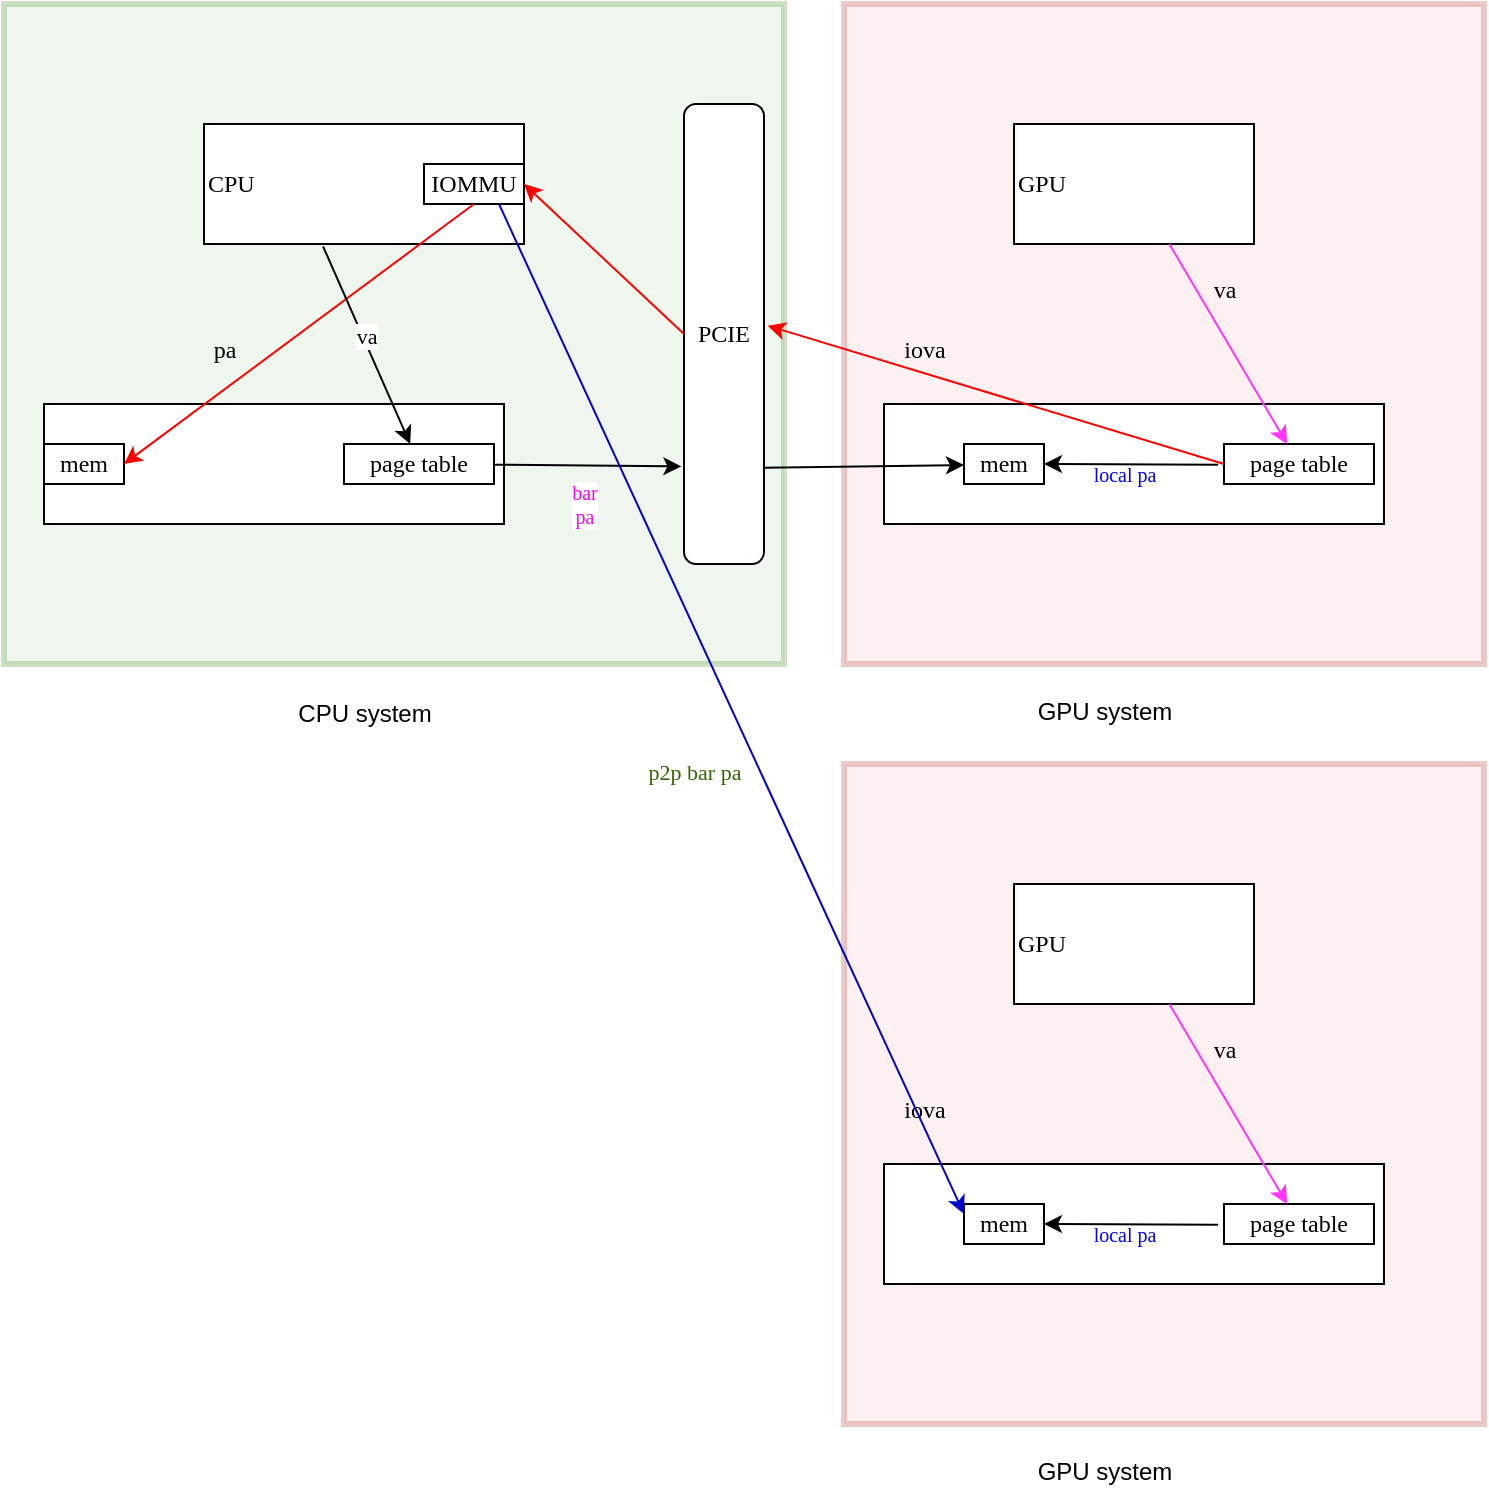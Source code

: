 <mxfile version="22.1.4" type="github">
  <diagram name="第 1 页" id="gZoeROmIox5KtovJomb4">
    <mxGraphModel dx="903" dy="688" grid="1" gridSize="10" guides="1" tooltips="1" connect="1" arrows="1" fold="1" page="1" pageScale="1" pageWidth="827" pageHeight="1169" math="0" shadow="0">
      <root>
        <mxCell id="0" />
        <mxCell id="1" parent="0" />
        <mxCell id="JhQzxtDdnRuOIg8W1DeD-37" value="" style="rounded=0;whiteSpace=wrap;html=1;textOpacity=0;opacity=30;strokeWidth=3;fillColor=#f8cecc;strokeColor=#b85450;" vertex="1" parent="1">
          <mxGeometry x="440" y="60" width="320" height="330" as="geometry" />
        </mxCell>
        <mxCell id="JhQzxtDdnRuOIg8W1DeD-38" value="" style="rounded=0;whiteSpace=wrap;html=1;textOpacity=0;opacity=40;strokeWidth=3;fillColor=#d5e8d4;strokeColor=#82b366;" vertex="1" parent="1">
          <mxGeometry x="20" y="60" width="390" height="330" as="geometry" />
        </mxCell>
        <mxCell id="JhQzxtDdnRuOIg8W1DeD-1" value="&lt;div align=&quot;left&quot;&gt;CPU&lt;/div&gt;" style="rounded=0;whiteSpace=wrap;html=1;align=left;fontFamily=Times New Roman;" vertex="1" parent="1">
          <mxGeometry x="120" y="120" width="160" height="60" as="geometry" />
        </mxCell>
        <mxCell id="JhQzxtDdnRuOIg8W1DeD-2" value="&lt;div align=&quot;left&quot;&gt;GPU&lt;/div&gt;" style="rounded=0;whiteSpace=wrap;html=1;align=left;fontFamily=Times New Roman;" vertex="1" parent="1">
          <mxGeometry x="525" y="120" width="120" height="60" as="geometry" />
        </mxCell>
        <mxCell id="JhQzxtDdnRuOIg8W1DeD-3" value="" style="rounded=0;whiteSpace=wrap;html=1;fontFamily=Times New Roman;" vertex="1" parent="1">
          <mxGeometry x="40" y="260" width="230" height="60" as="geometry" />
        </mxCell>
        <mxCell id="JhQzxtDdnRuOIg8W1DeD-4" value="" style="rounded=0;whiteSpace=wrap;html=1;fontFamily=Times New Roman;" vertex="1" parent="1">
          <mxGeometry x="460" y="260" width="250" height="60" as="geometry" />
        </mxCell>
        <mxCell id="JhQzxtDdnRuOIg8W1DeD-5" value="PCIE" style="rounded=1;whiteSpace=wrap;html=1;fontFamily=Times New Roman;" vertex="1" parent="1">
          <mxGeometry x="360" y="110" width="40" height="230" as="geometry" />
        </mxCell>
        <mxCell id="JhQzxtDdnRuOIg8W1DeD-6" value="&lt;div&gt;page table&lt;/div&gt;" style="rounded=0;whiteSpace=wrap;html=1;fontFamily=Times New Roman;" vertex="1" parent="1">
          <mxGeometry x="190" y="280" width="75" height="20" as="geometry" />
        </mxCell>
        <mxCell id="JhQzxtDdnRuOIg8W1DeD-7" value="&lt;div&gt;page table&lt;/div&gt;" style="rounded=0;whiteSpace=wrap;html=1;fontFamily=Times New Roman;" vertex="1" parent="1">
          <mxGeometry x="630" y="280" width="75" height="20" as="geometry" />
        </mxCell>
        <mxCell id="JhQzxtDdnRuOIg8W1DeD-12" value="IOMMU" style="rounded=0;whiteSpace=wrap;html=1;fontFamily=Times New Roman;" vertex="1" parent="1">
          <mxGeometry x="230" y="140" width="50" height="20" as="geometry" />
        </mxCell>
        <mxCell id="JhQzxtDdnRuOIg8W1DeD-16" value="&lt;div&gt;mem&lt;/div&gt;" style="rounded=0;whiteSpace=wrap;html=1;fontFamily=Times New Roman;" vertex="1" parent="1">
          <mxGeometry x="500" y="280" width="40" height="20" as="geometry" />
        </mxCell>
        <mxCell id="JhQzxtDdnRuOIg8W1DeD-20" value="" style="endArrow=classic;html=1;rounded=0;strokeColor=#FF33FF;fontFamily=Times New Roman;" edge="1" parent="1" source="JhQzxtDdnRuOIg8W1DeD-2" target="JhQzxtDdnRuOIg8W1DeD-7">
          <mxGeometry width="50" height="50" relative="1" as="geometry">
            <mxPoint x="610" y="280" as="sourcePoint" />
            <mxPoint x="660" y="230" as="targetPoint" />
          </mxGeometry>
        </mxCell>
        <mxCell id="JhQzxtDdnRuOIg8W1DeD-21" value="" style="endArrow=classic;html=1;rounded=0;entryX=1;entryY=0.5;entryDx=0;entryDy=0;exitX=-0.039;exitY=0.517;exitDx=0;exitDy=0;exitPerimeter=0;fontFamily=Times New Roman;" edge="1" parent="1" source="JhQzxtDdnRuOIg8W1DeD-7" target="JhQzxtDdnRuOIg8W1DeD-16">
          <mxGeometry width="50" height="50" relative="1" as="geometry">
            <mxPoint x="610" y="280" as="sourcePoint" />
            <mxPoint x="660" y="230" as="targetPoint" />
          </mxGeometry>
        </mxCell>
        <mxCell id="JhQzxtDdnRuOIg8W1DeD-22" value="" style="endArrow=classic;html=1;rounded=0;entryX=1.045;entryY=0.482;entryDx=0;entryDy=0;entryPerimeter=0;exitX=0;exitY=0.5;exitDx=0;exitDy=0;strokeColor=#FF0000;fontFamily=Times New Roman;" edge="1" parent="1" source="JhQzxtDdnRuOIg8W1DeD-7" target="JhQzxtDdnRuOIg8W1DeD-5">
          <mxGeometry width="50" height="50" relative="1" as="geometry">
            <mxPoint x="530" y="280" as="sourcePoint" />
            <mxPoint x="580" y="230" as="targetPoint" />
          </mxGeometry>
        </mxCell>
        <mxCell id="JhQzxtDdnRuOIg8W1DeD-23" value="&lt;div&gt;mem&lt;/div&gt;" style="rounded=0;whiteSpace=wrap;html=1;fontFamily=Times New Roman;" vertex="1" parent="1">
          <mxGeometry x="40" y="280" width="40" height="20" as="geometry" />
        </mxCell>
        <mxCell id="JhQzxtDdnRuOIg8W1DeD-24" value="" style="endArrow=classic;html=1;rounded=0;exitX=0;exitY=0.5;exitDx=0;exitDy=0;entryX=1;entryY=0.5;entryDx=0;entryDy=0;strokeColor=#FF0000;fontFamily=Times New Roman;" edge="1" parent="1" source="JhQzxtDdnRuOIg8W1DeD-5" target="JhQzxtDdnRuOIg8W1DeD-12">
          <mxGeometry width="50" height="50" relative="1" as="geometry">
            <mxPoint x="300" y="190" as="sourcePoint" />
            <mxPoint x="350" y="140" as="targetPoint" />
          </mxGeometry>
        </mxCell>
        <mxCell id="JhQzxtDdnRuOIg8W1DeD-25" value="" style="endArrow=classic;html=1;rounded=0;entryX=1;entryY=0.5;entryDx=0;entryDy=0;exitX=0.5;exitY=1;exitDx=0;exitDy=0;strokeColor=#FF0000;fontFamily=Times New Roman;" edge="1" parent="1" source="JhQzxtDdnRuOIg8W1DeD-12" target="JhQzxtDdnRuOIg8W1DeD-23">
          <mxGeometry width="50" height="50" relative="1" as="geometry">
            <mxPoint x="300" y="190" as="sourcePoint" />
            <mxPoint x="350" y="140" as="targetPoint" />
          </mxGeometry>
        </mxCell>
        <mxCell id="JhQzxtDdnRuOIg8W1DeD-26" value="va" style="text;html=1;align=center;verticalAlign=middle;resizable=0;points=[];autosize=1;strokeColor=none;fillColor=none;fontFamily=Times New Roman;" vertex="1" parent="1">
          <mxGeometry x="615" y="188" width="30" height="30" as="geometry" />
        </mxCell>
        <mxCell id="JhQzxtDdnRuOIg8W1DeD-27" value="&lt;div&gt;iova&lt;/div&gt;" style="text;html=1;align=center;verticalAlign=middle;resizable=0;points=[];autosize=1;strokeColor=none;fillColor=none;fontFamily=Times New Roman;" vertex="1" parent="1">
          <mxGeometry x="460" y="218" width="40" height="30" as="geometry" />
        </mxCell>
        <mxCell id="JhQzxtDdnRuOIg8W1DeD-28" value="&lt;div&gt;pa&lt;/div&gt;" style="text;html=1;align=center;verticalAlign=middle;resizable=0;points=[];autosize=1;strokeColor=none;fillColor=none;fontFamily=Times New Roman;" vertex="1" parent="1">
          <mxGeometry x="115" y="218" width="30" height="30" as="geometry" />
        </mxCell>
        <mxCell id="JhQzxtDdnRuOIg8W1DeD-29" value="&lt;div style=&quot;font-size: 11px;&quot;&gt;&lt;div&gt;&lt;font style=&quot;font-size: 10px;&quot; color=&quot;#0000ff&quot;&gt;local pa&lt;/font&gt;&lt;/div&gt;&lt;/div&gt;" style="text;html=1;align=center;verticalAlign=middle;resizable=0;points=[];autosize=1;strokeColor=none;fillColor=none;fontFamily=Times New Roman;" vertex="1" parent="1">
          <mxGeometry x="555" y="270" width="50" height="50" as="geometry" />
        </mxCell>
        <mxCell id="JhQzxtDdnRuOIg8W1DeD-30" value="" style="endArrow=classic;html=1;rounded=0;exitX=0.372;exitY=1.019;exitDx=0;exitDy=0;exitPerimeter=0;fontFamily=Times New Roman;" edge="1" parent="1" source="JhQzxtDdnRuOIg8W1DeD-1" target="JhQzxtDdnRuOIg8W1DeD-6">
          <mxGeometry width="50" height="50" relative="1" as="geometry">
            <mxPoint x="350" y="290" as="sourcePoint" />
            <mxPoint x="400" y="240" as="targetPoint" />
          </mxGeometry>
        </mxCell>
        <mxCell id="JhQzxtDdnRuOIg8W1DeD-33" value="va" style="edgeLabel;html=1;align=center;verticalAlign=middle;resizable=0;points=[];fontFamily=Times New Roman;" vertex="1" connectable="0" parent="JhQzxtDdnRuOIg8W1DeD-30">
          <mxGeometry x="-0.082" y="1" relative="1" as="geometry">
            <mxPoint as="offset" />
          </mxGeometry>
        </mxCell>
        <mxCell id="JhQzxtDdnRuOIg8W1DeD-31" value="" style="endArrow=classic;html=1;rounded=0;entryX=-0.033;entryY=0.788;entryDx=0;entryDy=0;entryPerimeter=0;spacing=3;fontFamily=Times New Roman;" edge="1" parent="1" source="JhQzxtDdnRuOIg8W1DeD-6" target="JhQzxtDdnRuOIg8W1DeD-5">
          <mxGeometry width="50" height="50" relative="1" as="geometry">
            <mxPoint x="270" y="291" as="sourcePoint" />
            <mxPoint x="303" y="389" as="targetPoint" />
          </mxGeometry>
        </mxCell>
        <mxCell id="JhQzxtDdnRuOIg8W1DeD-35" value="&lt;div style=&quot;font-size: 10px;&quot;&gt;&lt;font style=&quot;font-size: 10px;&quot; color=&quot;#ff00ff&quot;&gt;bar&lt;/font&gt;&lt;/div&gt;&lt;div style=&quot;font-size: 10px;&quot;&gt;&lt;font style=&quot;font-size: 10px;&quot; color=&quot;#ff00ff&quot;&gt;&lt;font&gt;pa&lt;/font&gt; &lt;/font&gt;&lt;/div&gt;" style="edgeLabel;html=1;align=center;verticalAlign=middle;resizable=0;points=[];fontFamily=Times New Roman;" vertex="1" connectable="0" parent="JhQzxtDdnRuOIg8W1DeD-31">
          <mxGeometry x="-0.067" y="-3" relative="1" as="geometry">
            <mxPoint x="1" y="16" as="offset" />
          </mxGeometry>
        </mxCell>
        <mxCell id="JhQzxtDdnRuOIg8W1DeD-32" value="" style="endArrow=classic;html=1;rounded=0;entryX=-0.033;entryY=0.788;entryDx=0;entryDy=0;entryPerimeter=0;exitX=1.008;exitY=0.791;exitDx=0;exitDy=0;exitPerimeter=0;fontFamily=Times New Roman;" edge="1" parent="1" source="JhQzxtDdnRuOIg8W1DeD-5">
          <mxGeometry width="50" height="50" relative="1" as="geometry">
            <mxPoint x="406" y="289.5" as="sourcePoint" />
            <mxPoint x="500" y="290.5" as="targetPoint" />
          </mxGeometry>
        </mxCell>
        <mxCell id="JhQzxtDdnRuOIg8W1DeD-39" value="&lt;div&gt;CPU system&lt;/div&gt;" style="text;html=1;align=center;verticalAlign=middle;resizable=0;points=[];autosize=1;strokeColor=none;fillColor=none;" vertex="1" parent="1">
          <mxGeometry x="155" y="400" width="90" height="30" as="geometry" />
        </mxCell>
        <mxCell id="JhQzxtDdnRuOIg8W1DeD-40" value="GPU system" style="text;html=1;align=center;verticalAlign=middle;resizable=0;points=[];autosize=1;strokeColor=none;fillColor=none;" vertex="1" parent="1">
          <mxGeometry x="525" y="399" width="90" height="30" as="geometry" />
        </mxCell>
        <mxCell id="JhQzxtDdnRuOIg8W1DeD-41" value="" style="rounded=0;whiteSpace=wrap;html=1;textOpacity=0;opacity=30;strokeWidth=3;fillColor=#f8cecc;strokeColor=#b85450;" vertex="1" parent="1">
          <mxGeometry x="440" y="440" width="320" height="330" as="geometry" />
        </mxCell>
        <mxCell id="JhQzxtDdnRuOIg8W1DeD-42" value="&lt;div align=&quot;left&quot;&gt;GPU&lt;/div&gt;" style="rounded=0;whiteSpace=wrap;html=1;align=left;fontFamily=Times New Roman;" vertex="1" parent="1">
          <mxGeometry x="525" y="500" width="120" height="60" as="geometry" />
        </mxCell>
        <mxCell id="JhQzxtDdnRuOIg8W1DeD-43" value="" style="rounded=0;whiteSpace=wrap;html=1;fontFamily=Times New Roman;" vertex="1" parent="1">
          <mxGeometry x="460" y="640" width="250" height="60" as="geometry" />
        </mxCell>
        <mxCell id="JhQzxtDdnRuOIg8W1DeD-44" value="&lt;div&gt;page table&lt;/div&gt;" style="rounded=0;whiteSpace=wrap;html=1;fontFamily=Times New Roman;" vertex="1" parent="1">
          <mxGeometry x="630" y="660" width="75" height="20" as="geometry" />
        </mxCell>
        <mxCell id="JhQzxtDdnRuOIg8W1DeD-45" value="&lt;div&gt;mem&lt;/div&gt;" style="rounded=0;whiteSpace=wrap;html=1;fontFamily=Times New Roman;" vertex="1" parent="1">
          <mxGeometry x="500" y="660" width="40" height="20" as="geometry" />
        </mxCell>
        <mxCell id="JhQzxtDdnRuOIg8W1DeD-46" value="" style="endArrow=classic;html=1;rounded=0;strokeColor=#FF33FF;fontFamily=Times New Roman;" edge="1" parent="1" source="JhQzxtDdnRuOIg8W1DeD-42" target="JhQzxtDdnRuOIg8W1DeD-44">
          <mxGeometry width="50" height="50" relative="1" as="geometry">
            <mxPoint x="610" y="660" as="sourcePoint" />
            <mxPoint x="660" y="610" as="targetPoint" />
          </mxGeometry>
        </mxCell>
        <mxCell id="JhQzxtDdnRuOIg8W1DeD-47" value="" style="endArrow=classic;html=1;rounded=0;entryX=1;entryY=0.5;entryDx=0;entryDy=0;exitX=-0.039;exitY=0.517;exitDx=0;exitDy=0;exitPerimeter=0;fontFamily=Times New Roman;" edge="1" parent="1" source="JhQzxtDdnRuOIg8W1DeD-44" target="JhQzxtDdnRuOIg8W1DeD-45">
          <mxGeometry width="50" height="50" relative="1" as="geometry">
            <mxPoint x="610" y="660" as="sourcePoint" />
            <mxPoint x="660" y="610" as="targetPoint" />
          </mxGeometry>
        </mxCell>
        <mxCell id="JhQzxtDdnRuOIg8W1DeD-48" value="va" style="text;html=1;align=center;verticalAlign=middle;resizable=0;points=[];autosize=1;strokeColor=none;fillColor=none;fontFamily=Times New Roman;" vertex="1" parent="1">
          <mxGeometry x="615" y="568" width="30" height="30" as="geometry" />
        </mxCell>
        <mxCell id="JhQzxtDdnRuOIg8W1DeD-49" value="&lt;div&gt;iova&lt;/div&gt;" style="text;html=1;align=center;verticalAlign=middle;resizable=0;points=[];autosize=1;strokeColor=none;fillColor=none;fontFamily=Times New Roman;" vertex="1" parent="1">
          <mxGeometry x="460" y="598" width="40" height="30" as="geometry" />
        </mxCell>
        <mxCell id="JhQzxtDdnRuOIg8W1DeD-50" value="&lt;div style=&quot;font-size: 11px;&quot;&gt;&lt;div&gt;&lt;font style=&quot;font-size: 10px;&quot; color=&quot;#0000ff&quot;&gt;local pa&lt;/font&gt;&lt;/div&gt;&lt;/div&gt;" style="text;html=1;align=center;verticalAlign=middle;resizable=0;points=[];autosize=1;strokeColor=none;fillColor=none;fontFamily=Times New Roman;" vertex="1" parent="1">
          <mxGeometry x="555" y="650" width="50" height="50" as="geometry" />
        </mxCell>
        <mxCell id="JhQzxtDdnRuOIg8W1DeD-51" value="GPU system" style="text;html=1;align=center;verticalAlign=middle;resizable=0;points=[];autosize=1;strokeColor=none;fillColor=none;" vertex="1" parent="1">
          <mxGeometry x="525" y="779" width="90" height="30" as="geometry" />
        </mxCell>
        <mxCell id="JhQzxtDdnRuOIg8W1DeD-54" value="" style="endArrow=classic;html=1;rounded=0;entryX=0;entryY=0.25;entryDx=0;entryDy=0;exitX=0.75;exitY=1;exitDx=0;exitDy=0;strokeColor=#0000CC;fontFamily=Times New Roman;" edge="1" parent="1" source="JhQzxtDdnRuOIg8W1DeD-12" target="JhQzxtDdnRuOIg8W1DeD-45">
          <mxGeometry width="50" height="50" relative="1" as="geometry">
            <mxPoint x="265" y="170" as="sourcePoint" />
            <mxPoint x="90" y="300" as="targetPoint" />
          </mxGeometry>
        </mxCell>
        <mxCell id="JhQzxtDdnRuOIg8W1DeD-55" value="&lt;font color=&quot;#336600&quot;&gt;p2p bar pa&lt;/font&gt;" style="text;html=1;align=center;verticalAlign=middle;resizable=0;points=[];autosize=1;strokeColor=none;fillColor=none;fontFamily=Times New Roman;fontSize=11;" vertex="1" parent="1">
          <mxGeometry x="330" y="429" width="70" height="30" as="geometry" />
        </mxCell>
      </root>
    </mxGraphModel>
  </diagram>
</mxfile>
